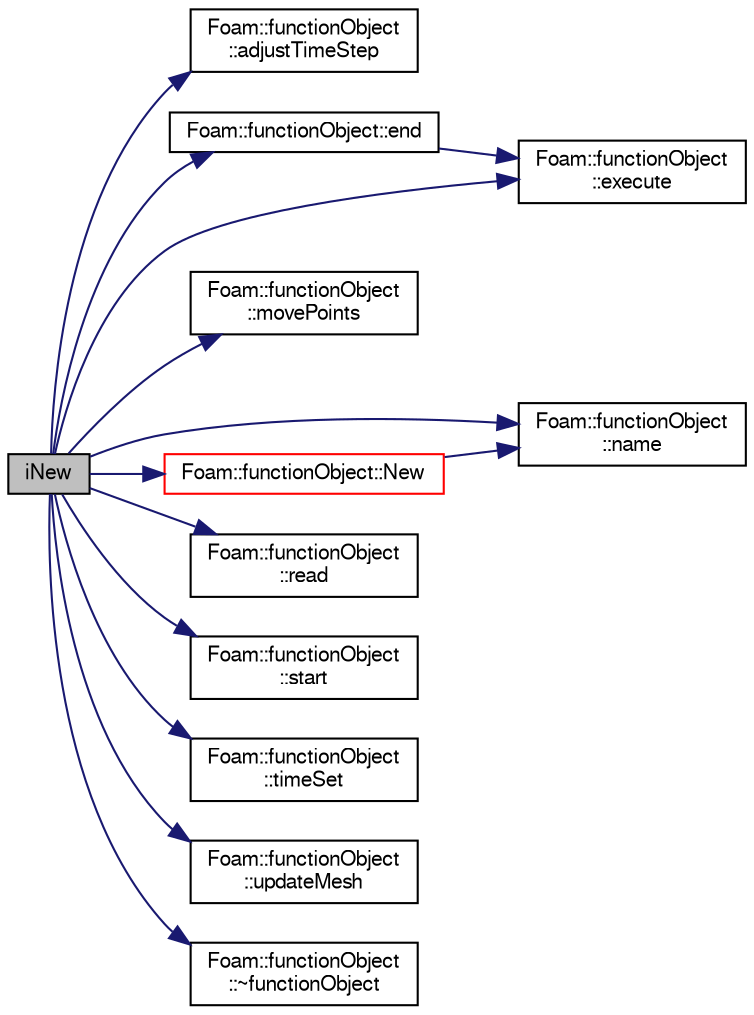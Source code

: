 digraph "iNew"
{
  bgcolor="transparent";
  edge [fontname="FreeSans",fontsize="10",labelfontname="FreeSans",labelfontsize="10"];
  node [fontname="FreeSans",fontsize="10",shape=record];
  rankdir="LR";
  Node0 [label="iNew",height=0.2,width=0.4,color="black", fillcolor="grey75", style="filled", fontcolor="black"];
  Node0 -> Node1 [color="midnightblue",fontsize="10",style="solid",fontname="FreeSans"];
  Node1 [label="Foam::functionObject\l::adjustTimeStep",height=0.2,width=0.4,color="black",URL="$a26114.html#a8a88aad980720a56ff0ff3254f885bf9",tooltip="Called at the end of Time::adjustDeltaT() if adjustTime is true. "];
  Node0 -> Node2 [color="midnightblue",fontsize="10",style="solid",fontname="FreeSans"];
  Node2 [label="Foam::functionObject::end",height=0.2,width=0.4,color="black",URL="$a26114.html#af545ab12986d2fe462f1013c3bafb5f3",tooltip="Called when Time::run() determines that the time-loop exits. "];
  Node2 -> Node3 [color="midnightblue",fontsize="10",style="solid",fontname="FreeSans"];
  Node3 [label="Foam::functionObject\l::execute",height=0.2,width=0.4,color="black",URL="$a26114.html#a5506fe6a617bc9e29f8d45174ec75747",tooltip="Called at each ++ or += of the time-loop. forceWrite overrides the. "];
  Node0 -> Node3 [color="midnightblue",fontsize="10",style="solid",fontname="FreeSans"];
  Node0 -> Node4 [color="midnightblue",fontsize="10",style="solid",fontname="FreeSans"];
  Node4 [label="Foam::functionObject\l::movePoints",height=0.2,width=0.4,color="black",URL="$a26114.html#aacdfcde787d396e82fca9dcee66d41fd",tooltip="Update for changes of mesh. "];
  Node0 -> Node5 [color="midnightblue",fontsize="10",style="solid",fontname="FreeSans"];
  Node5 [label="Foam::functionObject\l::name",height=0.2,width=0.4,color="black",URL="$a26114.html#ade4113569ef0db70665fded275a5e38e",tooltip="Name. "];
  Node0 -> Node6 [color="midnightblue",fontsize="10",style="solid",fontname="FreeSans"];
  Node6 [label="Foam::functionObject::New",height=0.2,width=0.4,color="red",URL="$a26114.html#ad536b480d59e19dd964044926f3327e8",tooltip="Select from dictionary, based on its \"type\" entry. "];
  Node6 -> Node5 [color="midnightblue",fontsize="10",style="solid",fontname="FreeSans"];
  Node0 -> Node189 [color="midnightblue",fontsize="10",style="solid",fontname="FreeSans"];
  Node189 [label="Foam::functionObject\l::read",height=0.2,width=0.4,color="black",URL="$a26114.html#a1454f262ac97bfbe601010b6a53f956a",tooltip="Read and set the function object if its data have changed. "];
  Node0 -> Node190 [color="midnightblue",fontsize="10",style="solid",fontname="FreeSans"];
  Node190 [label="Foam::functionObject\l::start",height=0.2,width=0.4,color="black",URL="$a26114.html#ad64c54ab3191981b2443c47007f38516",tooltip="Called at the start of the time-loop. "];
  Node0 -> Node307 [color="midnightblue",fontsize="10",style="solid",fontname="FreeSans"];
  Node307 [label="Foam::functionObject\l::timeSet",height=0.2,width=0.4,color="black",URL="$a26114.html#ad684acd61b0868602bf3e52d09960a64",tooltip="Called when time was set at the end of the Time::operator++. "];
  Node0 -> Node308 [color="midnightblue",fontsize="10",style="solid",fontname="FreeSans"];
  Node308 [label="Foam::functionObject\l::updateMesh",height=0.2,width=0.4,color="black",URL="$a26114.html#a6a339cff3fd8a70bea9f4e5d36e8aa60",tooltip="Update for changes of mesh. "];
  Node0 -> Node309 [color="midnightblue",fontsize="10",style="solid",fontname="FreeSans"];
  Node309 [label="Foam::functionObject\l::~functionObject",height=0.2,width=0.4,color="black",URL="$a26114.html#a29d76a6397c07e4a0ef6718b01d09a74",tooltip="Destructor. "];
}
